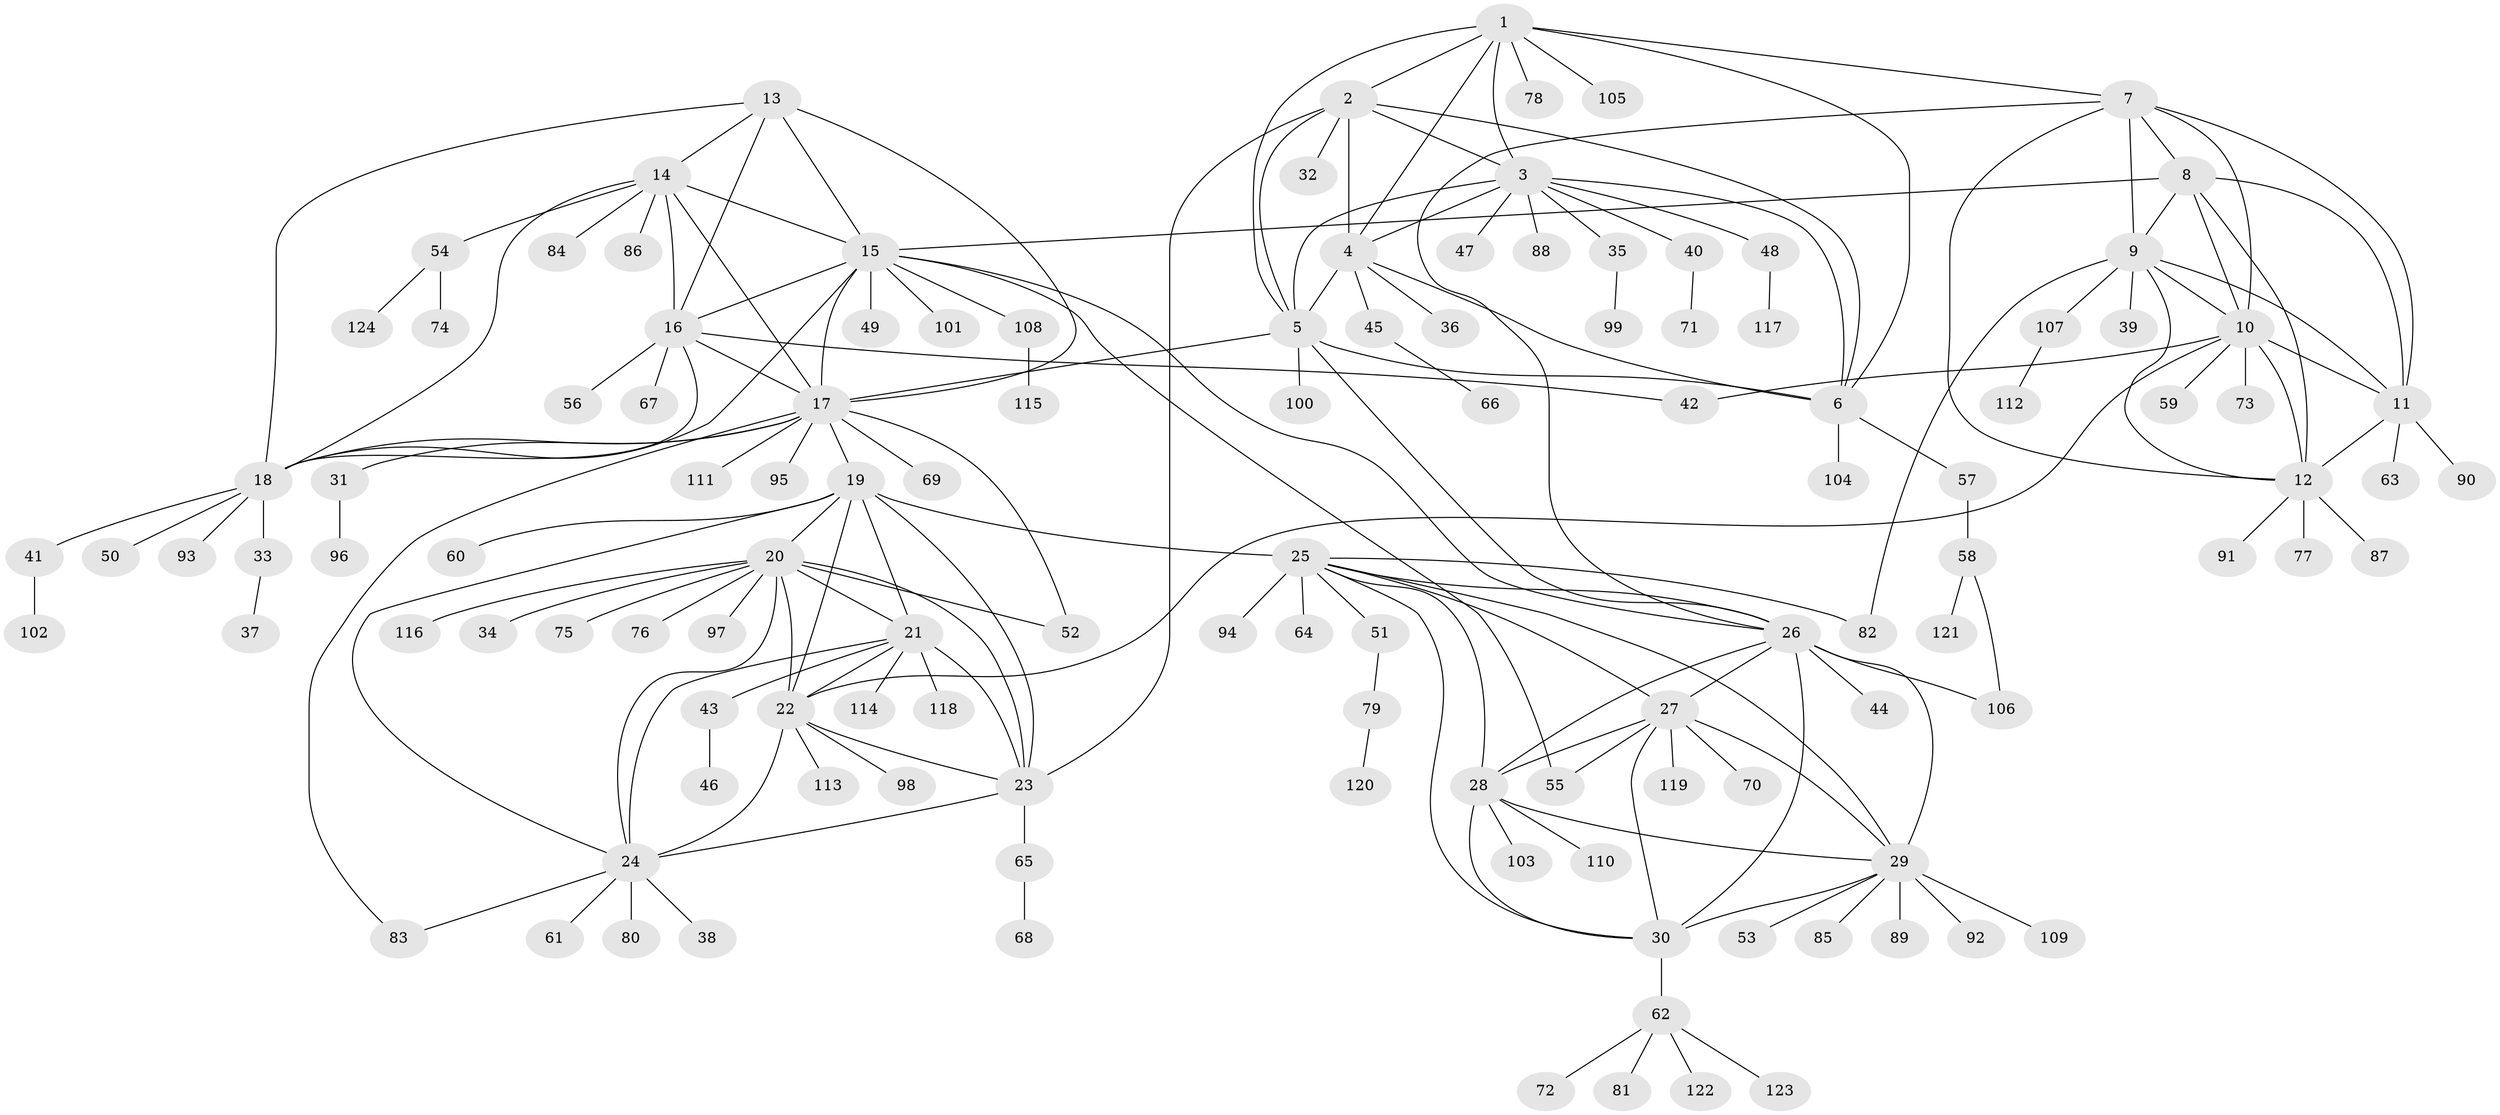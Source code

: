// coarse degree distribution, {11: 0.010416666666666666, 7: 0.08333333333333333, 5: 0.03125, 6: 0.020833333333333332, 12: 0.03125, 9: 0.010416666666666666, 15: 0.010416666666666666, 10: 0.010416666666666666, 8: 0.020833333333333332, 1: 0.6354166666666666, 2: 0.11458333333333333, 3: 0.010416666666666666, 4: 0.010416666666666666}
// Generated by graph-tools (version 1.1) at 2025/42/03/06/25 10:42:11]
// undirected, 124 vertices, 185 edges
graph export_dot {
graph [start="1"]
  node [color=gray90,style=filled];
  1;
  2;
  3;
  4;
  5;
  6;
  7;
  8;
  9;
  10;
  11;
  12;
  13;
  14;
  15;
  16;
  17;
  18;
  19;
  20;
  21;
  22;
  23;
  24;
  25;
  26;
  27;
  28;
  29;
  30;
  31;
  32;
  33;
  34;
  35;
  36;
  37;
  38;
  39;
  40;
  41;
  42;
  43;
  44;
  45;
  46;
  47;
  48;
  49;
  50;
  51;
  52;
  53;
  54;
  55;
  56;
  57;
  58;
  59;
  60;
  61;
  62;
  63;
  64;
  65;
  66;
  67;
  68;
  69;
  70;
  71;
  72;
  73;
  74;
  75;
  76;
  77;
  78;
  79;
  80;
  81;
  82;
  83;
  84;
  85;
  86;
  87;
  88;
  89;
  90;
  91;
  92;
  93;
  94;
  95;
  96;
  97;
  98;
  99;
  100;
  101;
  102;
  103;
  104;
  105;
  106;
  107;
  108;
  109;
  110;
  111;
  112;
  113;
  114;
  115;
  116;
  117;
  118;
  119;
  120;
  121;
  122;
  123;
  124;
  1 -- 2;
  1 -- 3;
  1 -- 4;
  1 -- 5;
  1 -- 6;
  1 -- 7;
  1 -- 78;
  1 -- 105;
  2 -- 3;
  2 -- 4;
  2 -- 5;
  2 -- 6;
  2 -- 23;
  2 -- 32;
  3 -- 4;
  3 -- 5;
  3 -- 6;
  3 -- 35;
  3 -- 40;
  3 -- 47;
  3 -- 48;
  3 -- 88;
  4 -- 5;
  4 -- 6;
  4 -- 36;
  4 -- 45;
  5 -- 6;
  5 -- 17;
  5 -- 26;
  5 -- 100;
  6 -- 57;
  6 -- 104;
  7 -- 8;
  7 -- 9;
  7 -- 10;
  7 -- 11;
  7 -- 12;
  7 -- 26;
  8 -- 9;
  8 -- 10;
  8 -- 11;
  8 -- 12;
  8 -- 15;
  9 -- 10;
  9 -- 11;
  9 -- 12;
  9 -- 39;
  9 -- 82;
  9 -- 107;
  10 -- 11;
  10 -- 12;
  10 -- 22;
  10 -- 42;
  10 -- 59;
  10 -- 73;
  11 -- 12;
  11 -- 63;
  11 -- 90;
  12 -- 77;
  12 -- 87;
  12 -- 91;
  13 -- 14;
  13 -- 15;
  13 -- 16;
  13 -- 17;
  13 -- 18;
  14 -- 15;
  14 -- 16;
  14 -- 17;
  14 -- 18;
  14 -- 54;
  14 -- 84;
  14 -- 86;
  15 -- 16;
  15 -- 17;
  15 -- 18;
  15 -- 26;
  15 -- 49;
  15 -- 55;
  15 -- 101;
  15 -- 108;
  16 -- 17;
  16 -- 18;
  16 -- 42;
  16 -- 56;
  16 -- 67;
  17 -- 18;
  17 -- 19;
  17 -- 31;
  17 -- 52;
  17 -- 69;
  17 -- 83;
  17 -- 95;
  17 -- 111;
  18 -- 33;
  18 -- 41;
  18 -- 50;
  18 -- 93;
  19 -- 20;
  19 -- 21;
  19 -- 22;
  19 -- 23;
  19 -- 24;
  19 -- 25;
  19 -- 60;
  20 -- 21;
  20 -- 22;
  20 -- 23;
  20 -- 24;
  20 -- 34;
  20 -- 52;
  20 -- 75;
  20 -- 76;
  20 -- 97;
  20 -- 116;
  21 -- 22;
  21 -- 23;
  21 -- 24;
  21 -- 43;
  21 -- 114;
  21 -- 118;
  22 -- 23;
  22 -- 24;
  22 -- 98;
  22 -- 113;
  23 -- 24;
  23 -- 65;
  24 -- 38;
  24 -- 61;
  24 -- 80;
  24 -- 83;
  25 -- 26;
  25 -- 27;
  25 -- 28;
  25 -- 29;
  25 -- 30;
  25 -- 51;
  25 -- 64;
  25 -- 82;
  25 -- 94;
  26 -- 27;
  26 -- 28;
  26 -- 29;
  26 -- 30;
  26 -- 44;
  26 -- 106;
  27 -- 28;
  27 -- 29;
  27 -- 30;
  27 -- 55;
  27 -- 70;
  27 -- 119;
  28 -- 29;
  28 -- 30;
  28 -- 103;
  28 -- 110;
  29 -- 30;
  29 -- 53;
  29 -- 85;
  29 -- 89;
  29 -- 92;
  29 -- 109;
  30 -- 62;
  31 -- 96;
  33 -- 37;
  35 -- 99;
  40 -- 71;
  41 -- 102;
  43 -- 46;
  45 -- 66;
  48 -- 117;
  51 -- 79;
  54 -- 74;
  54 -- 124;
  57 -- 58;
  58 -- 106;
  58 -- 121;
  62 -- 72;
  62 -- 81;
  62 -- 122;
  62 -- 123;
  65 -- 68;
  79 -- 120;
  107 -- 112;
  108 -- 115;
}

